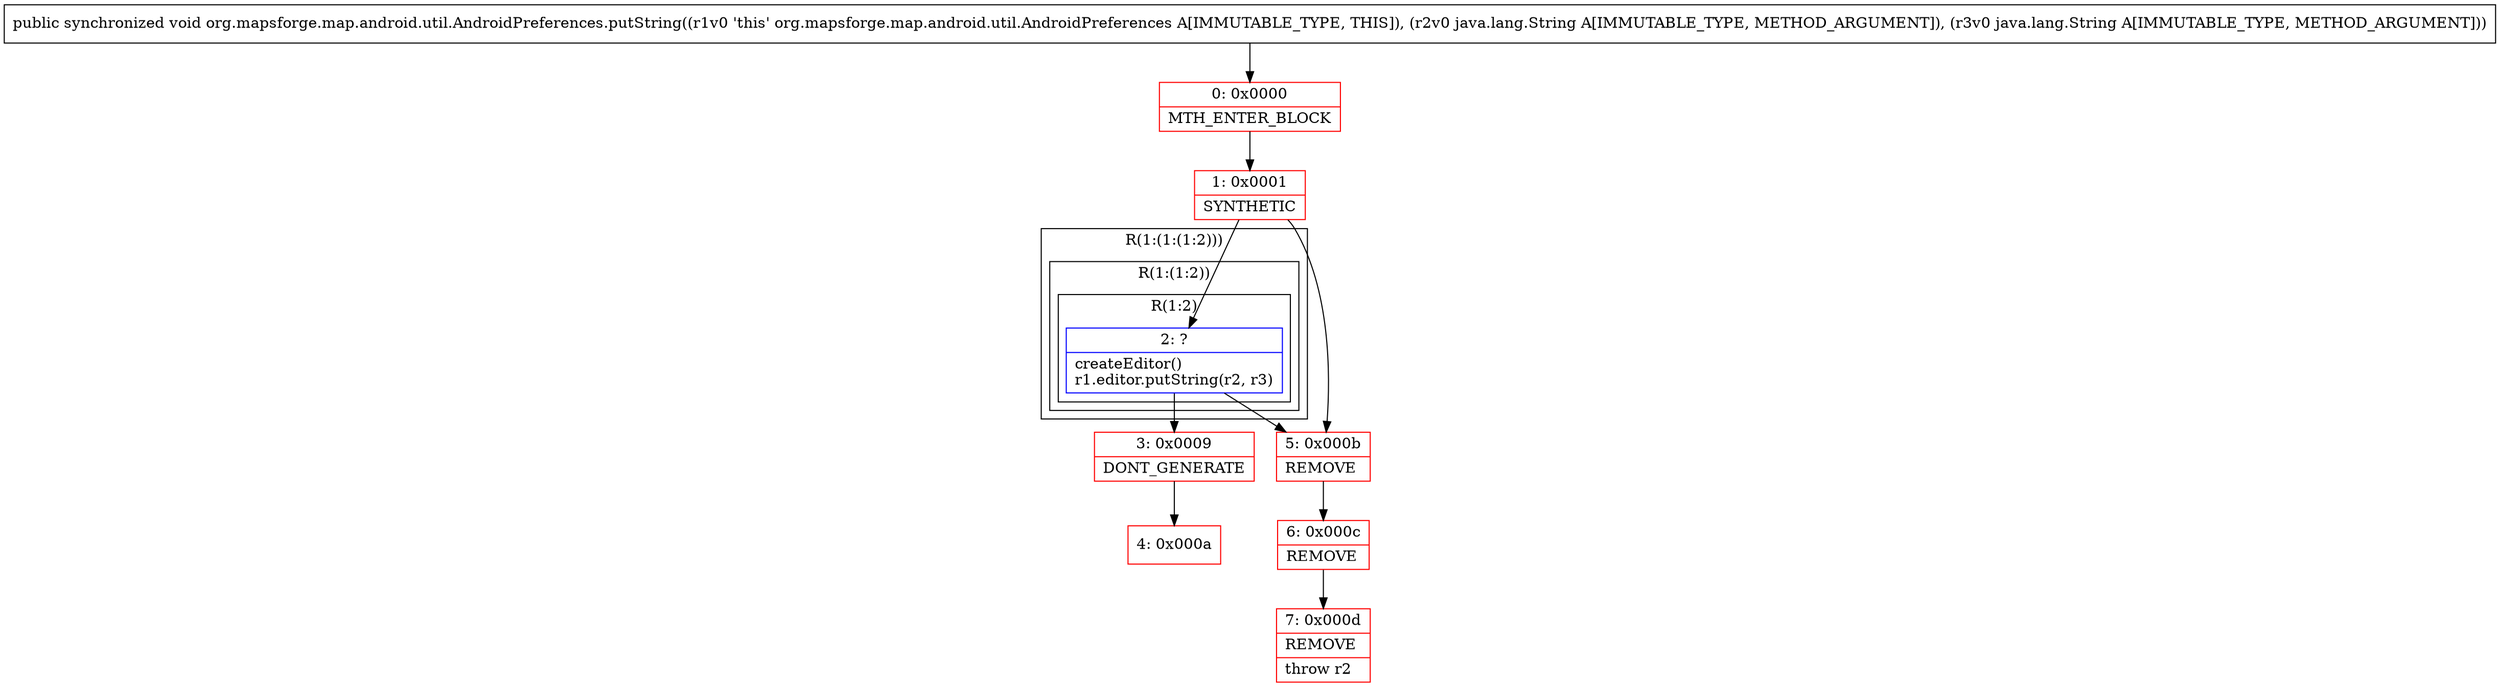 digraph "CFG fororg.mapsforge.map.android.util.AndroidPreferences.putString(Ljava\/lang\/String;Ljava\/lang\/String;)V" {
subgraph cluster_Region_1943793898 {
label = "R(1:(1:(1:2)))";
node [shape=record,color=blue];
subgraph cluster_Region_1098423786 {
label = "R(1:(1:2))";
node [shape=record,color=blue];
subgraph cluster_Region_594542562 {
label = "R(1:2)";
node [shape=record,color=blue];
Node_2 [shape=record,label="{2\:\ ?|createEditor()\lr1.editor.putString(r2, r3)\l}"];
}
}
}
Node_0 [shape=record,color=red,label="{0\:\ 0x0000|MTH_ENTER_BLOCK\l}"];
Node_1 [shape=record,color=red,label="{1\:\ 0x0001|SYNTHETIC\l}"];
Node_3 [shape=record,color=red,label="{3\:\ 0x0009|DONT_GENERATE\l}"];
Node_4 [shape=record,color=red,label="{4\:\ 0x000a}"];
Node_5 [shape=record,color=red,label="{5\:\ 0x000b|REMOVE\l}"];
Node_6 [shape=record,color=red,label="{6\:\ 0x000c|REMOVE\l}"];
Node_7 [shape=record,color=red,label="{7\:\ 0x000d|REMOVE\l|throw r2\l}"];
MethodNode[shape=record,label="{public synchronized void org.mapsforge.map.android.util.AndroidPreferences.putString((r1v0 'this' org.mapsforge.map.android.util.AndroidPreferences A[IMMUTABLE_TYPE, THIS]), (r2v0 java.lang.String A[IMMUTABLE_TYPE, METHOD_ARGUMENT]), (r3v0 java.lang.String A[IMMUTABLE_TYPE, METHOD_ARGUMENT])) }"];
MethodNode -> Node_0;
Node_2 -> Node_3;
Node_2 -> Node_5;
Node_0 -> Node_1;
Node_1 -> Node_2;
Node_1 -> Node_5;
Node_3 -> Node_4;
Node_5 -> Node_6;
Node_6 -> Node_7;
}

